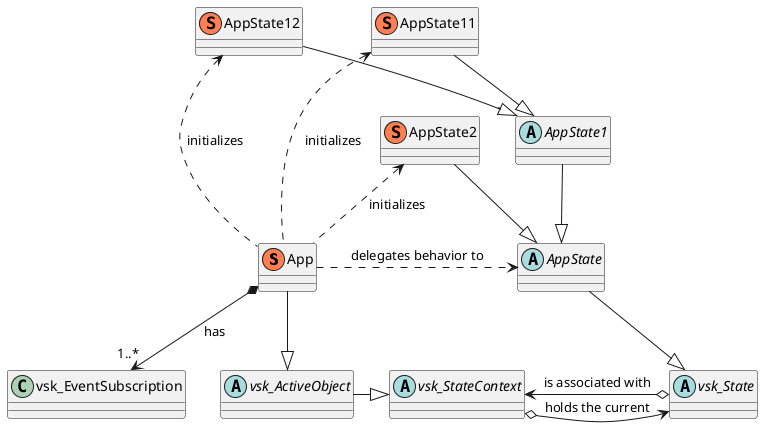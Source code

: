 @startuml diag-extending-active-object
class App << (S,coral) >>
together {
    abstract class AppState
    abstract class AppState1
    class AppState11 << (S,coral) >>
    class AppState12 << (S,coral) >>
    class AppState2 << (S,coral) >>
}
class vsk_EventSubscription
abstract class vsk_ActiveObject
abstract class vsk_StateContext
abstract class vsk_State
App -d-|> vsk_ActiveObject
App *-d-> "1..*" vsk_EventSubscription : "has"
App .r.> AppState : "delegates behavior to"
App .u.> AppState2 : "initializes"
App .u.> AppState11 : "initializes"
App .u.> AppState12 : "initializes"
AppState -d-|> vsk_State
AppState1 -d-|> AppState
AppState11 -d-|> AppState1
AppState12 -d-|> AppState1
AppState2 -d-|> AppState
vsk_ActiveObject -r-|> vsk_StateContext
vsk_StateContext o-r-> vsk_State : "holds the current"
vsk_State o-l-> vsk_StateContext : "is associated with"
vsk_EventSubscription -[hidden]r- vsk_ActiveObject
@enduml